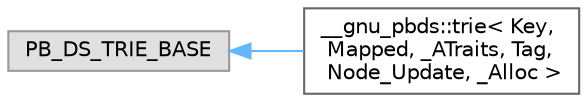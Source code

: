 digraph "Graphical Class Hierarchy"
{
 // LATEX_PDF_SIZE
  bgcolor="transparent";
  edge [fontname=Helvetica,fontsize=10,labelfontname=Helvetica,labelfontsize=10];
  node [fontname=Helvetica,fontsize=10,shape=box,height=0.2,width=0.4];
  rankdir="LR";
  Node0 [id="Node000000",label="PB_DS_TRIE_BASE",height=0.2,width=0.4,color="grey60", fillcolor="#E0E0E0", style="filled",tooltip=" "];
  Node0 -> Node1 [id="edge336_Node000000_Node000001",dir="back",color="steelblue1",style="solid",tooltip=" "];
  Node1 [id="Node000001",label="__gnu_pbds::trie\< Key,\l Mapped, _ATraits, Tag,\l Node_Update, _Alloc \>",height=0.2,width=0.4,color="grey40", fillcolor="white", style="filled",URL="$class____gnu__pbds_1_1trie.html",tooltip=" "];
}

